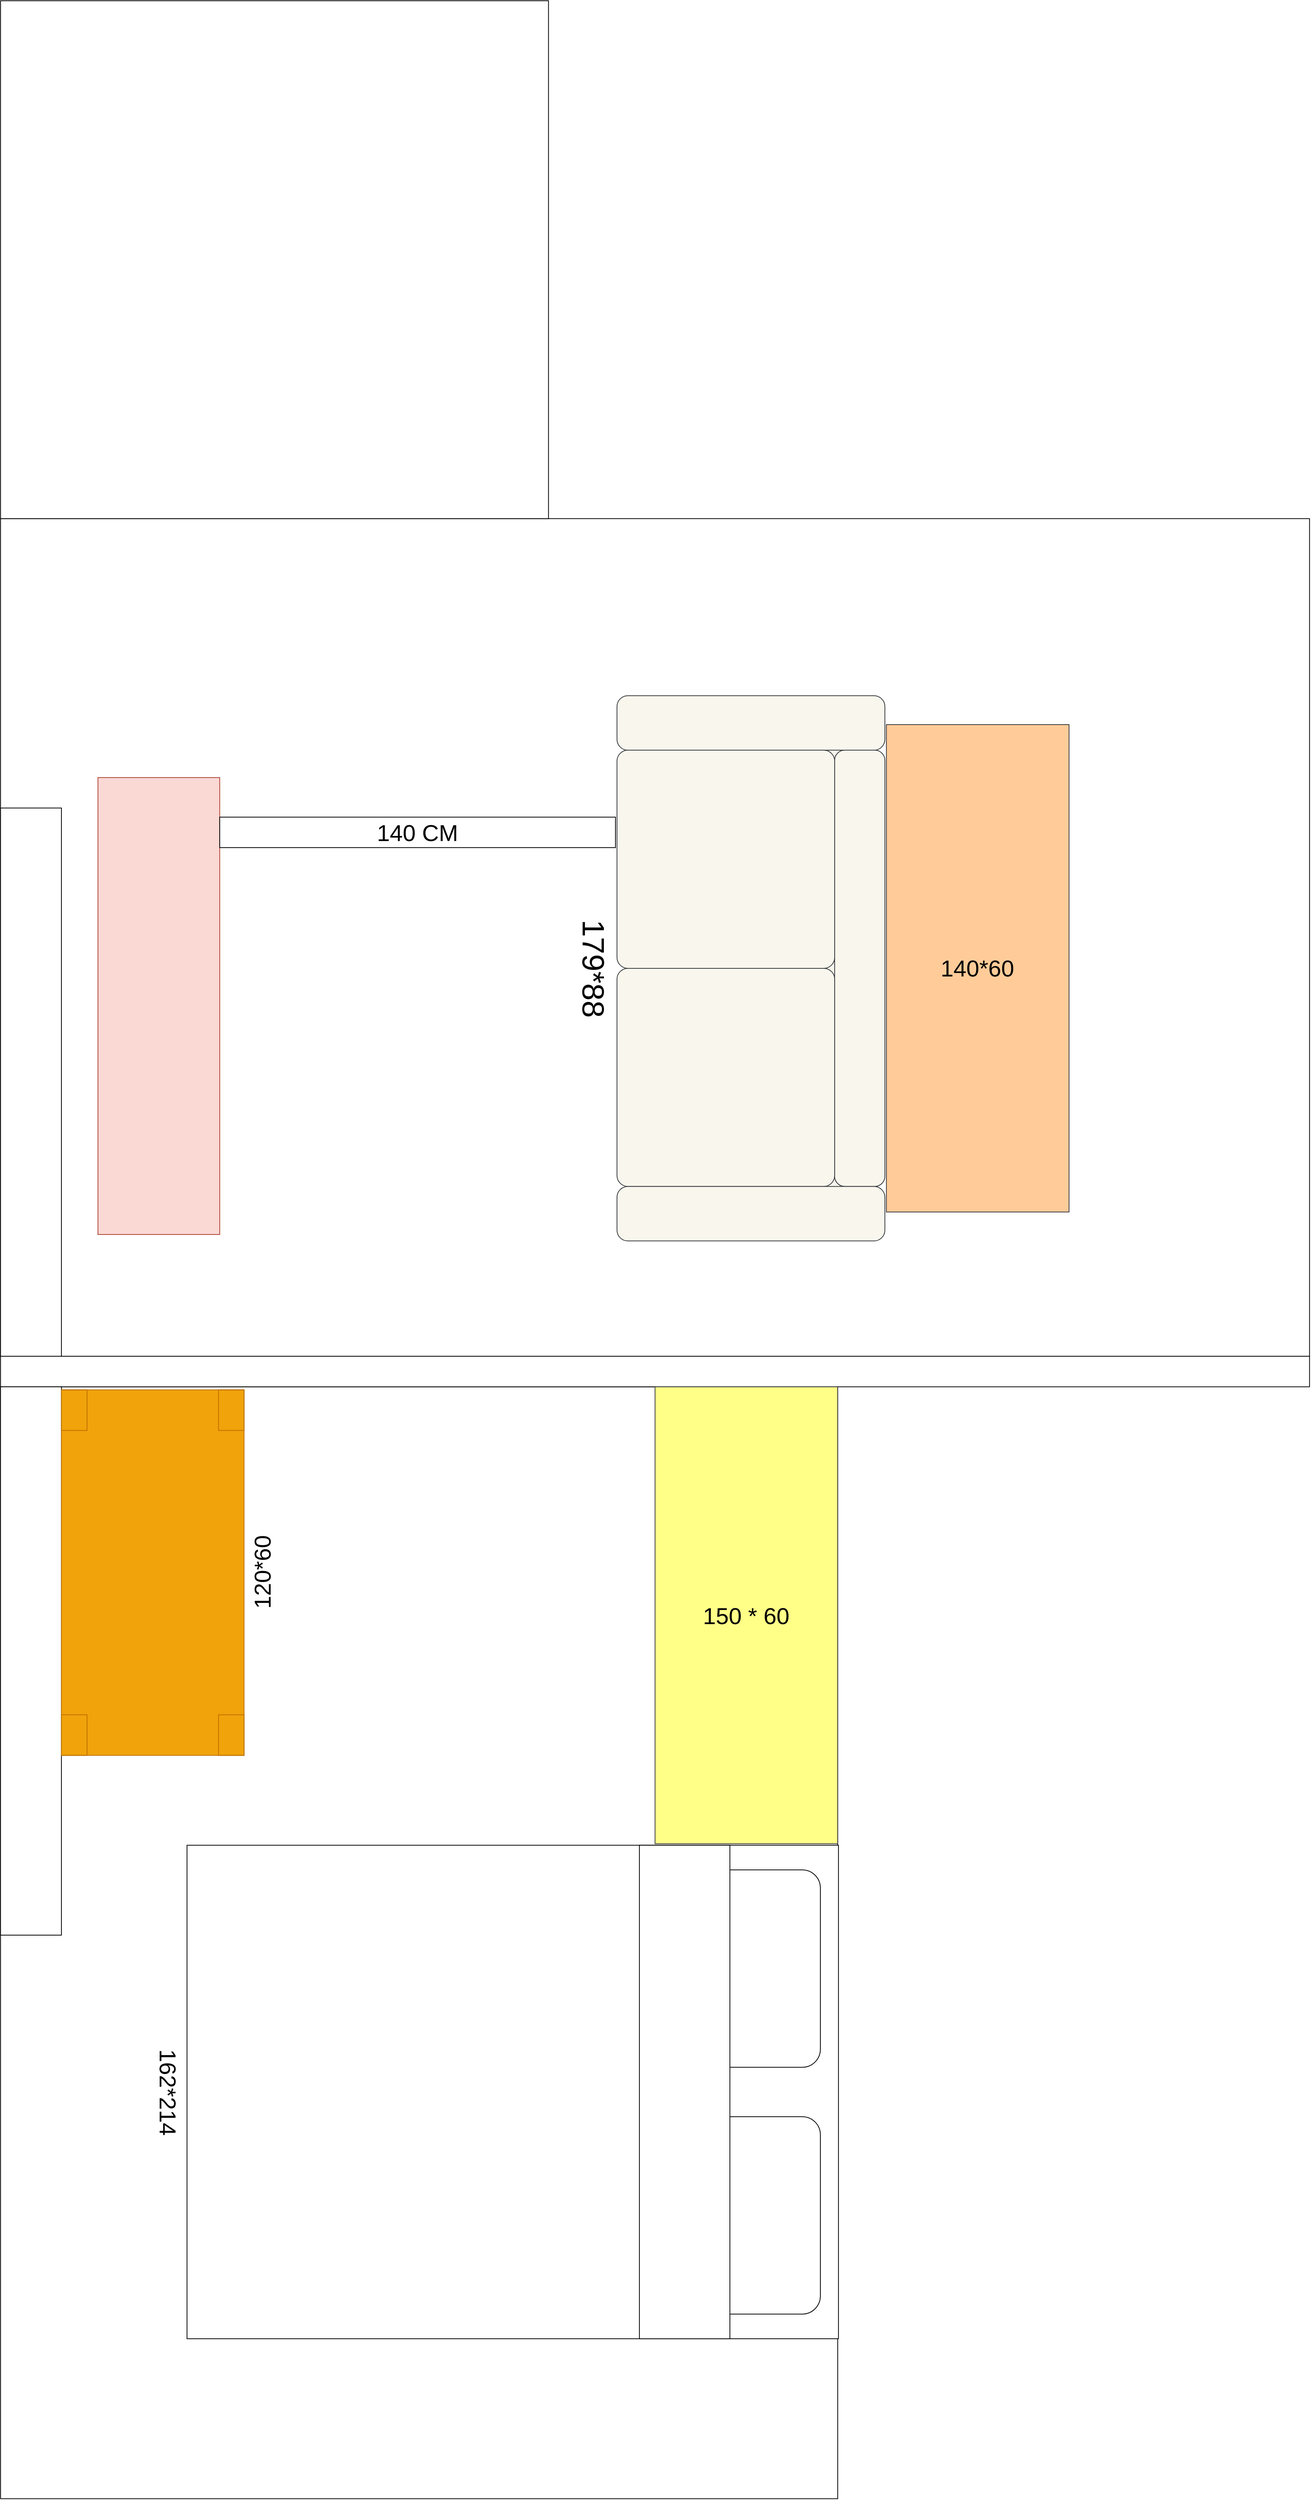<mxfile version="24.8.6">
  <diagram name="Page-1" id="Ue8n0Toml4prhe2mz1SP">
    <mxGraphModel dx="5680" dy="2668" grid="1" gridSize="3.937" guides="1" tooltips="1" connect="1" arrows="1" fold="1" page="1" pageScale="1" pageWidth="4681" pageHeight="3300" math="0" shadow="0">
      <root>
        <mxCell id="0" />
        <mxCell id="1" parent="0" />
        <mxCell id="0AF6tuhqy3_v5o_kYMEw-24" value="" style="rounded=0;whiteSpace=wrap;html=1;rotation=90;" vertex="1" parent="1">
          <mxGeometry x="216.54" y="2220.47" width="1437.005" height="1082.675" as="geometry" />
        </mxCell>
        <mxCell id="0AF6tuhqy3_v5o_kYMEw-1" value="" style="rounded=0;whiteSpace=wrap;html=1;fillColor=default;" vertex="1" parent="1">
          <mxGeometry x="393.7" y="921.26" width="1692.91" height="1082.67" as="geometry" />
        </mxCell>
        <mxCell id="0AF6tuhqy3_v5o_kYMEw-3" value="" style="rounded=0;whiteSpace=wrap;html=1;" vertex="1" parent="1">
          <mxGeometry x="393.7" y="251.97" width="708.66" height="669.31" as="geometry" />
        </mxCell>
        <mxCell id="0AF6tuhqy3_v5o_kYMEw-4" value="" style="rounded=0;whiteSpace=wrap;html=1;" vertex="1" parent="1">
          <mxGeometry x="393.7" y="1295.28" width="78.74" height="708.65" as="geometry" />
        </mxCell>
        <mxCell id="0AF6tuhqy3_v5o_kYMEw-5" value="" style="rounded=0;whiteSpace=wrap;html=1;" vertex="1" parent="1">
          <mxGeometry x="393.7" y="2003.87" width="1692.91" height="39.44" as="geometry" />
        </mxCell>
        <mxCell id="0AF6tuhqy3_v5o_kYMEw-7" value="" style="rounded=0;whiteSpace=wrap;html=1;" vertex="1" parent="1">
          <mxGeometry x="393.7" y="2043.31" width="78.74" height="708.66" as="geometry" />
        </mxCell>
        <mxCell id="0AF6tuhqy3_v5o_kYMEw-8" value="&lt;font style=&quot;font-size: 30px;&quot;&gt;140*60&lt;/font&gt;" style="rounded=0;whiteSpace=wrap;html=1;fillColor=#ffcc99;strokeColor=#36393d;" vertex="1" parent="1">
          <mxGeometry x="1539.37" y="1187.48" width="236.22" height="629.92" as="geometry" />
        </mxCell>
        <mxCell id="0AF6tuhqy3_v5o_kYMEw-10" value="" style="rounded=0;whiteSpace=wrap;html=1;rotation=90;fillColor=#fad9d5;strokeColor=#ae4132;" vertex="1" parent="1">
          <mxGeometry x="303.15" y="1472.44" width="590.55" height="157.48" as="geometry" />
        </mxCell>
        <mxCell id="0AF6tuhqy3_v5o_kYMEw-15" value="&lt;font style=&quot;font-size: 40px;&quot;&gt;179*88&lt;/font&gt;" style="verticalLabelPosition=bottom;html=1;verticalAlign=top;align=center;shape=mxgraph.floorplan.couch;rotation=90;fillColor=#f9f7ed;strokeColor=#36393d;" vertex="1" parent="1">
          <mxGeometry x="1011.81" y="1329.21" width="704.723" height="346.456" as="geometry" />
        </mxCell>
        <mxCell id="0AF6tuhqy3_v5o_kYMEw-16" value="&lt;font style=&quot;font-size: 30px;&quot;&gt;120*60&lt;/font&gt;" style="verticalLabelPosition=bottom;html=1;verticalAlign=top;align=center;shape=mxgraph.floorplan.table;fillColor=#f0a30a;fontColor=#000000;strokeColor=#BD7000;rotation=-90;" vertex="1" parent="1">
          <mxGeometry x="354.33" y="2165.35" width="472.44" height="236.22" as="geometry" />
        </mxCell>
        <mxCell id="0AF6tuhqy3_v5o_kYMEw-22" value="&lt;font style=&quot;font-size: 30px;&quot;&gt;14&lt;/font&gt;&lt;span style=&quot;font-size: 30px; background-color: initial;&quot;&gt;0 CM&lt;/span&gt;" style="rounded=0;whiteSpace=wrap;html=1;" vertex="1" parent="1">
          <mxGeometry x="677.16" y="1307.08" width="511.81" height="39.37" as="geometry" />
        </mxCell>
        <mxCell id="0AF6tuhqy3_v5o_kYMEw-25" value="&lt;font style=&quot;font-size: 30px;&quot;&gt;150 * 60&lt;/font&gt;" style="rounded=0;whiteSpace=wrap;html=1;fillColor=#ffff88;strokeColor=#36393d;" vertex="1" parent="1">
          <mxGeometry x="1240.16" y="2043.31" width="236.22" height="590.55" as="geometry" />
        </mxCell>
        <mxCell id="0AF6tuhqy3_v5o_kYMEw-26" value="&lt;font style=&quot;font-size: 30px;&quot;&gt;162*214&lt;/font&gt;" style="verticalLabelPosition=bottom;html=1;verticalAlign=top;align=center;shape=mxgraph.floorplan.bed_double;rotation=90;" vertex="1" parent="1">
          <mxGeometry x="737.22" y="2533.43" width="637.794" height="842.518" as="geometry" />
        </mxCell>
      </root>
    </mxGraphModel>
  </diagram>
</mxfile>
